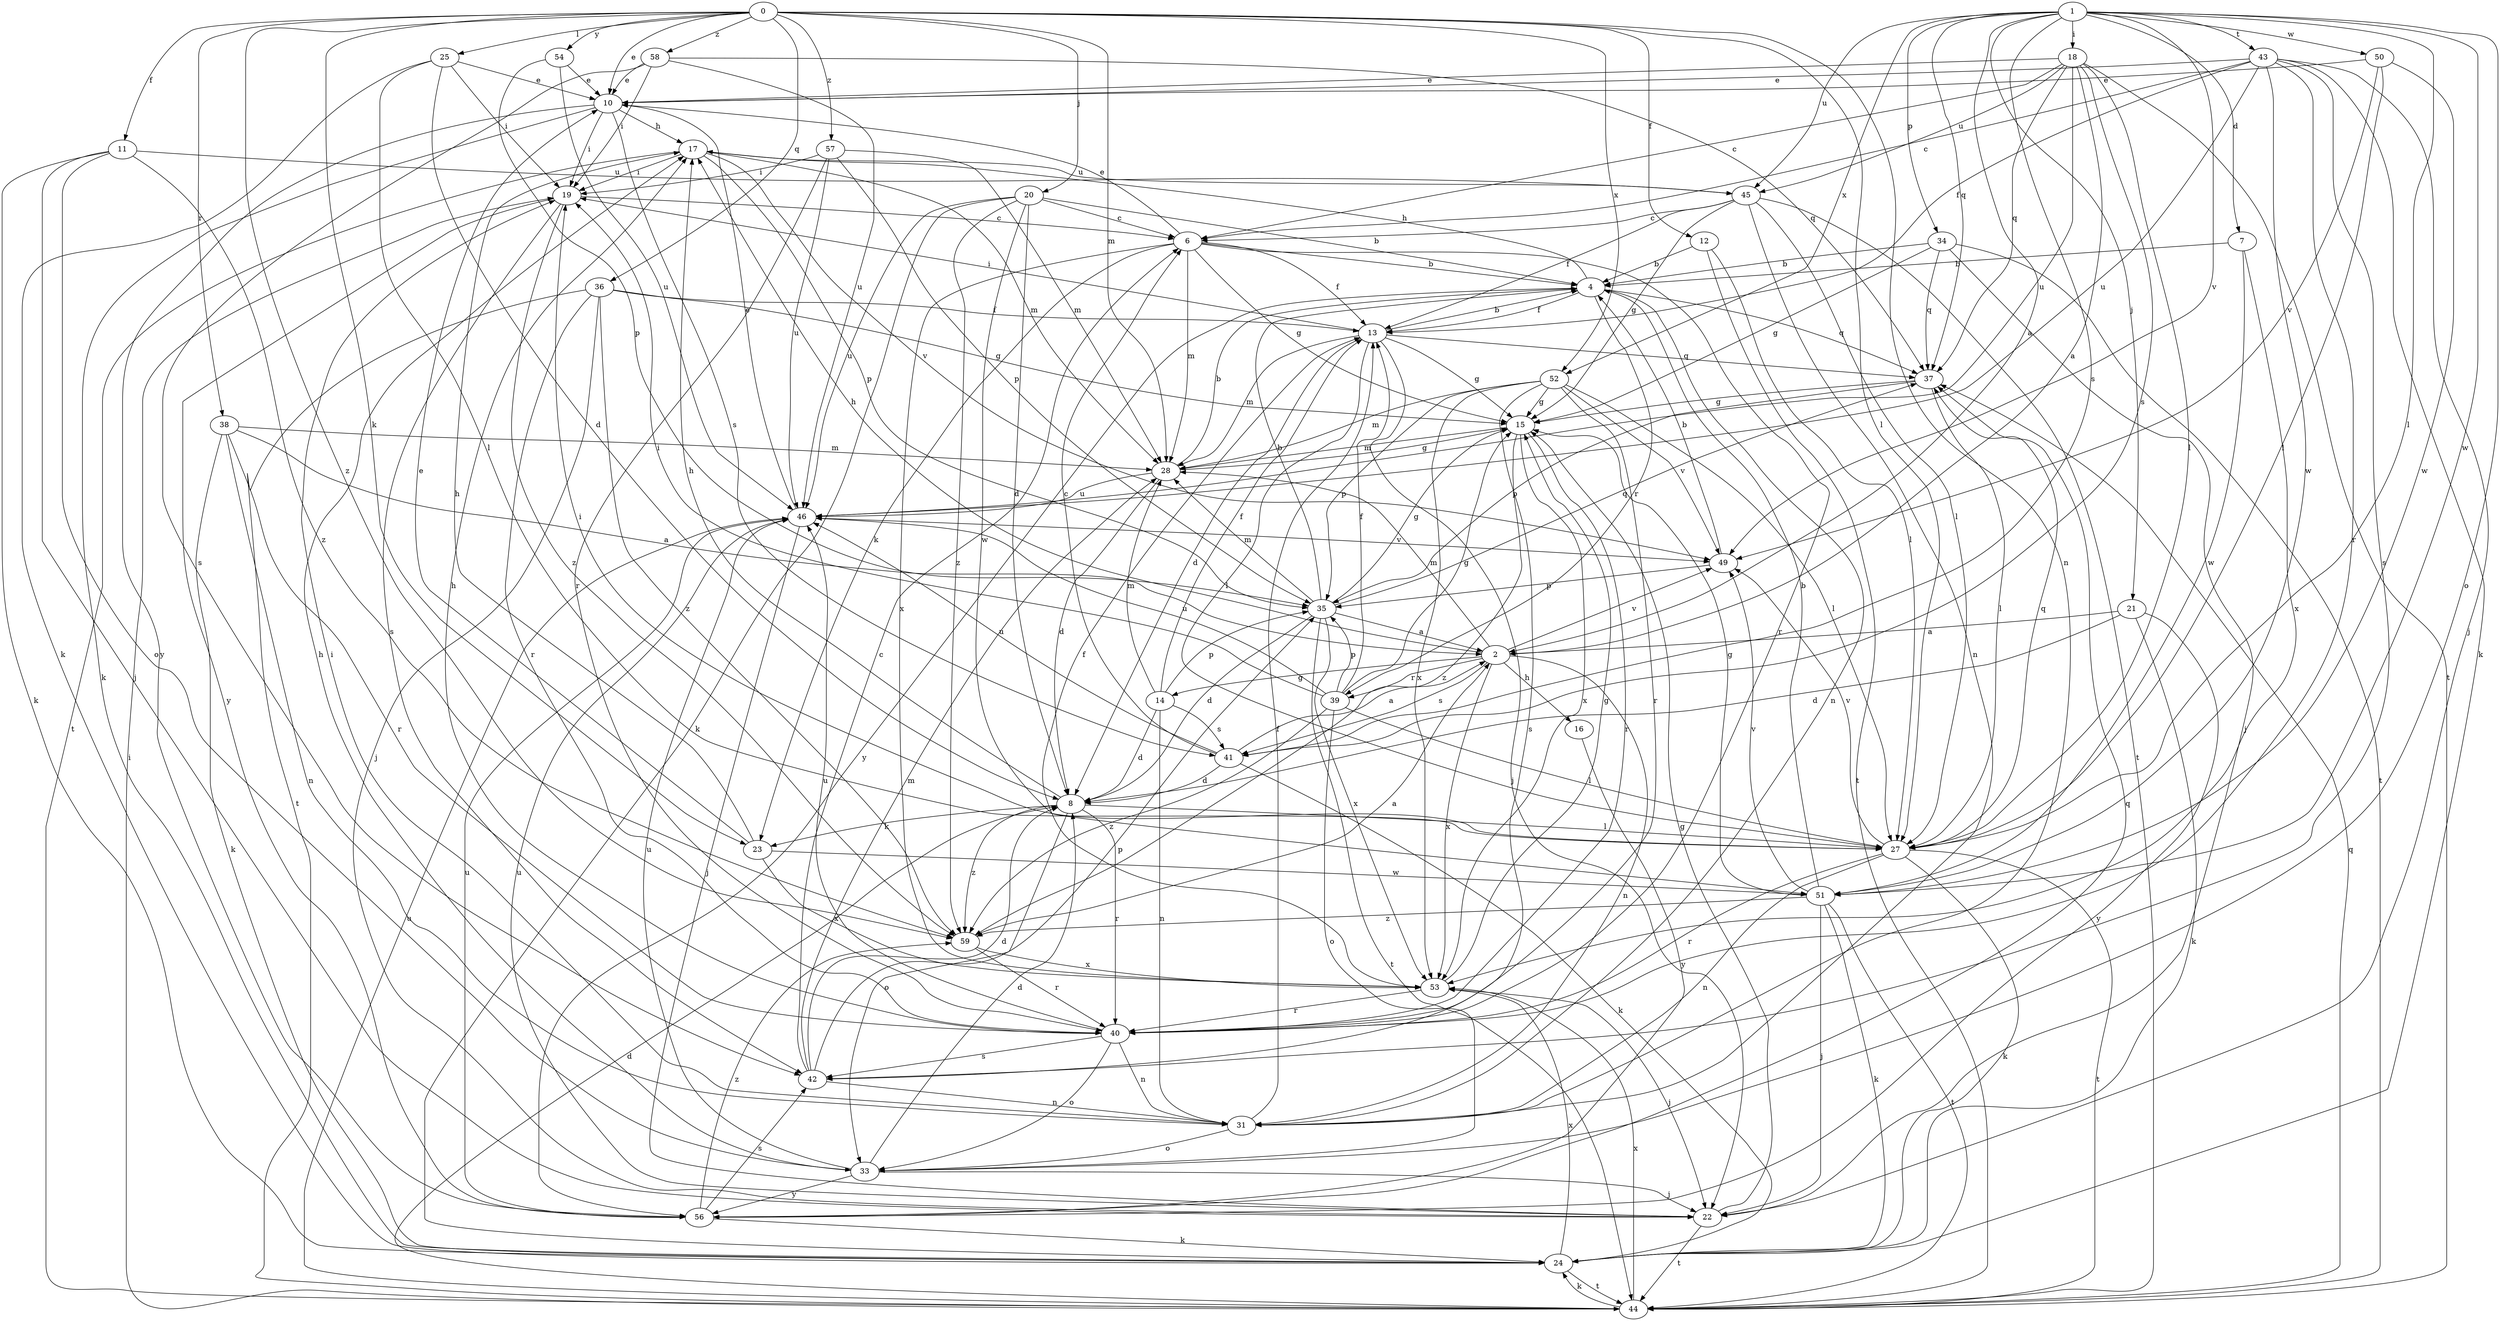 strict digraph  {
0;
1;
2;
4;
6;
7;
8;
10;
11;
12;
13;
14;
15;
16;
17;
18;
19;
20;
21;
22;
23;
24;
25;
27;
28;
31;
33;
34;
35;
36;
37;
38;
39;
40;
41;
42;
43;
44;
45;
46;
49;
50;
51;
52;
53;
54;
56;
57;
58;
59;
0 -> 10  [label=e];
0 -> 11  [label=f];
0 -> 12  [label=f];
0 -> 20  [label=j];
0 -> 23  [label=k];
0 -> 25  [label=l];
0 -> 27  [label=l];
0 -> 28  [label=m];
0 -> 31  [label=n];
0 -> 36  [label=q];
0 -> 38  [label=r];
0 -> 52  [label=x];
0 -> 54  [label=y];
0 -> 57  [label=z];
0 -> 58  [label=z];
0 -> 59  [label=z];
1 -> 2  [label=a];
1 -> 7  [label=d];
1 -> 18  [label=i];
1 -> 21  [label=j];
1 -> 27  [label=l];
1 -> 33  [label=o];
1 -> 34  [label=p];
1 -> 37  [label=q];
1 -> 41  [label=s];
1 -> 43  [label=t];
1 -> 45  [label=u];
1 -> 49  [label=v];
1 -> 50  [label=w];
1 -> 51  [label=w];
1 -> 52  [label=x];
2 -> 14  [label=g];
2 -> 16  [label=h];
2 -> 17  [label=h];
2 -> 28  [label=m];
2 -> 31  [label=n];
2 -> 39  [label=r];
2 -> 41  [label=s];
2 -> 49  [label=v];
2 -> 53  [label=x];
4 -> 13  [label=f];
4 -> 17  [label=h];
4 -> 31  [label=n];
4 -> 37  [label=q];
4 -> 39  [label=r];
4 -> 56  [label=y];
6 -> 4  [label=b];
6 -> 10  [label=e];
6 -> 13  [label=f];
6 -> 15  [label=g];
6 -> 23  [label=k];
6 -> 28  [label=m];
6 -> 40  [label=r];
6 -> 53  [label=x];
7 -> 4  [label=b];
7 -> 51  [label=w];
7 -> 53  [label=x];
8 -> 17  [label=h];
8 -> 23  [label=k];
8 -> 27  [label=l];
8 -> 33  [label=o];
8 -> 40  [label=r];
8 -> 59  [label=z];
10 -> 17  [label=h];
10 -> 19  [label=i];
10 -> 24  [label=k];
10 -> 41  [label=s];
10 -> 56  [label=y];
11 -> 22  [label=j];
11 -> 24  [label=k];
11 -> 33  [label=o];
11 -> 45  [label=u];
11 -> 59  [label=z];
12 -> 4  [label=b];
12 -> 27  [label=l];
12 -> 44  [label=t];
13 -> 4  [label=b];
13 -> 8  [label=d];
13 -> 15  [label=g];
13 -> 19  [label=i];
13 -> 22  [label=j];
13 -> 27  [label=l];
13 -> 28  [label=m];
13 -> 37  [label=q];
14 -> 8  [label=d];
14 -> 13  [label=f];
14 -> 28  [label=m];
14 -> 31  [label=n];
14 -> 35  [label=p];
14 -> 41  [label=s];
15 -> 28  [label=m];
15 -> 40  [label=r];
15 -> 53  [label=x];
15 -> 59  [label=z];
16 -> 56  [label=y];
17 -> 19  [label=i];
17 -> 28  [label=m];
17 -> 35  [label=p];
17 -> 44  [label=t];
17 -> 45  [label=u];
17 -> 49  [label=v];
18 -> 2  [label=a];
18 -> 6  [label=c];
18 -> 10  [label=e];
18 -> 27  [label=l];
18 -> 37  [label=q];
18 -> 41  [label=s];
18 -> 44  [label=t];
18 -> 45  [label=u];
18 -> 46  [label=u];
19 -> 6  [label=c];
19 -> 42  [label=s];
19 -> 56  [label=y];
19 -> 59  [label=z];
20 -> 4  [label=b];
20 -> 6  [label=c];
20 -> 8  [label=d];
20 -> 24  [label=k];
20 -> 46  [label=u];
20 -> 51  [label=w];
20 -> 59  [label=z];
21 -> 2  [label=a];
21 -> 8  [label=d];
21 -> 24  [label=k];
21 -> 56  [label=y];
22 -> 15  [label=g];
22 -> 44  [label=t];
22 -> 46  [label=u];
23 -> 10  [label=e];
23 -> 17  [label=h];
23 -> 51  [label=w];
23 -> 53  [label=x];
24 -> 44  [label=t];
24 -> 53  [label=x];
25 -> 8  [label=d];
25 -> 10  [label=e];
25 -> 19  [label=i];
25 -> 24  [label=k];
25 -> 27  [label=l];
27 -> 19  [label=i];
27 -> 24  [label=k];
27 -> 31  [label=n];
27 -> 37  [label=q];
27 -> 40  [label=r];
27 -> 44  [label=t];
27 -> 49  [label=v];
28 -> 4  [label=b];
28 -> 8  [label=d];
28 -> 15  [label=g];
28 -> 46  [label=u];
31 -> 13  [label=f];
31 -> 19  [label=i];
31 -> 33  [label=o];
33 -> 8  [label=d];
33 -> 17  [label=h];
33 -> 22  [label=j];
33 -> 46  [label=u];
33 -> 56  [label=y];
34 -> 4  [label=b];
34 -> 15  [label=g];
34 -> 22  [label=j];
34 -> 37  [label=q];
34 -> 44  [label=t];
35 -> 2  [label=a];
35 -> 4  [label=b];
35 -> 8  [label=d];
35 -> 15  [label=g];
35 -> 28  [label=m];
35 -> 37  [label=q];
35 -> 44  [label=t];
35 -> 53  [label=x];
36 -> 13  [label=f];
36 -> 15  [label=g];
36 -> 22  [label=j];
36 -> 40  [label=r];
36 -> 44  [label=t];
36 -> 59  [label=z];
37 -> 15  [label=g];
37 -> 27  [label=l];
37 -> 35  [label=p];
38 -> 2  [label=a];
38 -> 24  [label=k];
38 -> 28  [label=m];
38 -> 31  [label=n];
38 -> 40  [label=r];
39 -> 13  [label=f];
39 -> 15  [label=g];
39 -> 19  [label=i];
39 -> 27  [label=l];
39 -> 33  [label=o];
39 -> 35  [label=p];
39 -> 46  [label=u];
39 -> 59  [label=z];
40 -> 17  [label=h];
40 -> 31  [label=n];
40 -> 33  [label=o];
40 -> 42  [label=s];
40 -> 46  [label=u];
41 -> 2  [label=a];
41 -> 6  [label=c];
41 -> 8  [label=d];
41 -> 24  [label=k];
41 -> 46  [label=u];
42 -> 6  [label=c];
42 -> 8  [label=d];
42 -> 28  [label=m];
42 -> 31  [label=n];
42 -> 35  [label=p];
43 -> 6  [label=c];
43 -> 10  [label=e];
43 -> 13  [label=f];
43 -> 22  [label=j];
43 -> 24  [label=k];
43 -> 40  [label=r];
43 -> 42  [label=s];
43 -> 46  [label=u];
43 -> 51  [label=w];
44 -> 8  [label=d];
44 -> 19  [label=i];
44 -> 24  [label=k];
44 -> 37  [label=q];
44 -> 46  [label=u];
44 -> 53  [label=x];
45 -> 6  [label=c];
45 -> 13  [label=f];
45 -> 15  [label=g];
45 -> 27  [label=l];
45 -> 31  [label=n];
45 -> 44  [label=t];
46 -> 10  [label=e];
46 -> 22  [label=j];
46 -> 49  [label=v];
49 -> 4  [label=b];
49 -> 35  [label=p];
50 -> 10  [label=e];
50 -> 27  [label=l];
50 -> 49  [label=v];
50 -> 51  [label=w];
51 -> 4  [label=b];
51 -> 15  [label=g];
51 -> 22  [label=j];
51 -> 24  [label=k];
51 -> 44  [label=t];
51 -> 49  [label=v];
51 -> 59  [label=z];
52 -> 15  [label=g];
52 -> 27  [label=l];
52 -> 28  [label=m];
52 -> 35  [label=p];
52 -> 40  [label=r];
52 -> 42  [label=s];
52 -> 49  [label=v];
52 -> 53  [label=x];
53 -> 13  [label=f];
53 -> 15  [label=g];
53 -> 22  [label=j];
53 -> 40  [label=r];
54 -> 10  [label=e];
54 -> 35  [label=p];
54 -> 46  [label=u];
56 -> 24  [label=k];
56 -> 37  [label=q];
56 -> 42  [label=s];
56 -> 46  [label=u];
56 -> 59  [label=z];
57 -> 19  [label=i];
57 -> 28  [label=m];
57 -> 35  [label=p];
57 -> 40  [label=r];
57 -> 46  [label=u];
58 -> 10  [label=e];
58 -> 19  [label=i];
58 -> 37  [label=q];
58 -> 42  [label=s];
58 -> 46  [label=u];
59 -> 2  [label=a];
59 -> 40  [label=r];
59 -> 53  [label=x];
}
